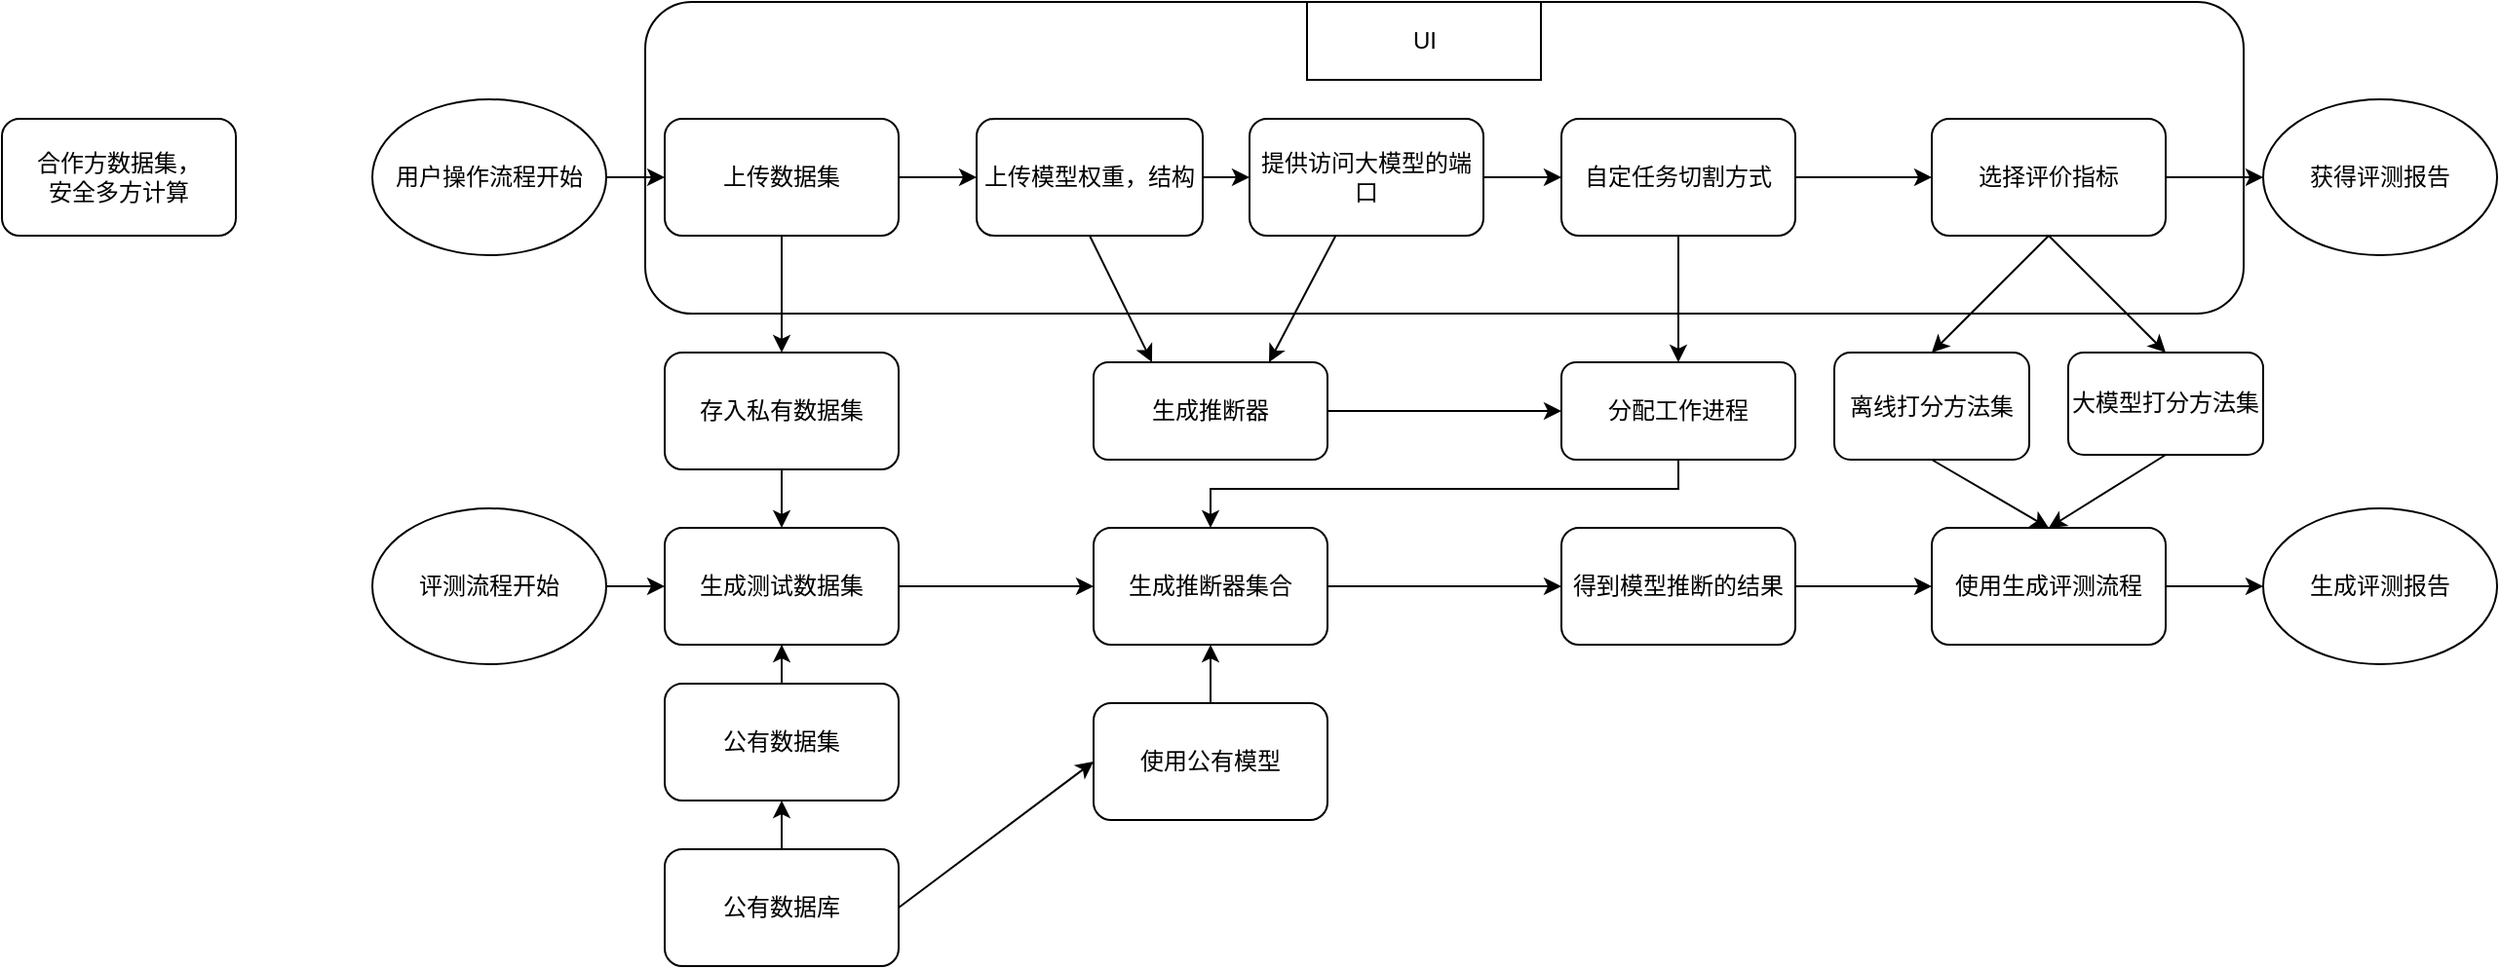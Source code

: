 <mxfile version="26.0.16">
  <diagram name="Page-1" id="VkQJBXz2Djhly3g92RTE">
    <mxGraphModel dx="1953" dy="802" grid="1" gridSize="10" guides="1" tooltips="1" connect="1" arrows="1" fold="1" page="1" pageScale="1" pageWidth="827" pageHeight="1169" math="0" shadow="0">
      <root>
        <mxCell id="0" />
        <mxCell id="1" parent="0" />
        <mxCell id="6oZYbPfHyP9pOPqMmx4x-1" value="" style="rounded=1;whiteSpace=wrap;html=1;" vertex="1" parent="1">
          <mxGeometry x="90" y="120" width="820" height="160" as="geometry" />
        </mxCell>
        <mxCell id="6oZYbPfHyP9pOPqMmx4x-2" value="UI" style="rounded=0;whiteSpace=wrap;html=1;" vertex="1" parent="1">
          <mxGeometry x="429.5" y="120" width="120" height="40" as="geometry" />
        </mxCell>
        <mxCell id="6oZYbPfHyP9pOPqMmx4x-64" value="" style="edgeStyle=orthogonalEdgeStyle;rounded=0;orthogonalLoop=1;jettySize=auto;html=1;" edge="1" parent="1" source="6oZYbPfHyP9pOPqMmx4x-3" target="6oZYbPfHyP9pOPqMmx4x-14">
          <mxGeometry relative="1" as="geometry" />
        </mxCell>
        <mxCell id="6oZYbPfHyP9pOPqMmx4x-3" value="上传数据集" style="rounded=1;whiteSpace=wrap;html=1;" vertex="1" parent="1">
          <mxGeometry x="100" y="180" width="120" height="60" as="geometry" />
        </mxCell>
        <mxCell id="6oZYbPfHyP9pOPqMmx4x-6" value="" style="endArrow=classic;html=1;rounded=0;exitX=0.5;exitY=1;exitDx=0;exitDy=0;entryX=0.5;entryY=0;entryDx=0;entryDy=0;" edge="1" parent="1" source="6oZYbPfHyP9pOPqMmx4x-3" target="6oZYbPfHyP9pOPqMmx4x-9">
          <mxGeometry width="50" height="50" relative="1" as="geometry">
            <mxPoint x="380" y="440" as="sourcePoint" />
            <mxPoint x="160" y="300" as="targetPoint" />
          </mxGeometry>
        </mxCell>
        <mxCell id="6oZYbPfHyP9pOPqMmx4x-27" value="" style="edgeStyle=orthogonalEdgeStyle;rounded=0;orthogonalLoop=1;jettySize=auto;html=1;exitX=1;exitY=0.5;exitDx=0;exitDy=0;" edge="1" parent="1" source="6oZYbPfHyP9pOPqMmx4x-8" target="6oZYbPfHyP9pOPqMmx4x-26">
          <mxGeometry relative="1" as="geometry">
            <mxPoint x="240" y="420" as="sourcePoint" />
          </mxGeometry>
        </mxCell>
        <mxCell id="6oZYbPfHyP9pOPqMmx4x-8" value="生成测试数据集" style="rounded=1;whiteSpace=wrap;html=1;" vertex="1" parent="1">
          <mxGeometry x="100" y="390" width="120" height="60" as="geometry" />
        </mxCell>
        <mxCell id="6oZYbPfHyP9pOPqMmx4x-9" value="存入私有数据集" style="rounded=1;whiteSpace=wrap;html=1;" vertex="1" parent="1">
          <mxGeometry x="100" y="300" width="120" height="60" as="geometry" />
        </mxCell>
        <mxCell id="6oZYbPfHyP9pOPqMmx4x-11" value="" style="edgeStyle=orthogonalEdgeStyle;rounded=0;orthogonalLoop=1;jettySize=auto;html=1;" edge="1" parent="1" source="6oZYbPfHyP9pOPqMmx4x-10" target="6oZYbPfHyP9pOPqMmx4x-8">
          <mxGeometry relative="1" as="geometry" />
        </mxCell>
        <mxCell id="6oZYbPfHyP9pOPqMmx4x-10" value="公有数据集" style="rounded=1;whiteSpace=wrap;html=1;" vertex="1" parent="1">
          <mxGeometry x="100" y="470" width="120" height="60" as="geometry" />
        </mxCell>
        <mxCell id="6oZYbPfHyP9pOPqMmx4x-66" value="" style="edgeStyle=orthogonalEdgeStyle;rounded=0;orthogonalLoop=1;jettySize=auto;html=1;" edge="1" parent="1" source="6oZYbPfHyP9pOPqMmx4x-14" target="6oZYbPfHyP9pOPqMmx4x-17">
          <mxGeometry relative="1" as="geometry" />
        </mxCell>
        <mxCell id="6oZYbPfHyP9pOPqMmx4x-14" value="上传模型权重，结构" style="rounded=1;whiteSpace=wrap;html=1;" vertex="1" parent="1">
          <mxGeometry x="260" y="180" width="116" height="60" as="geometry" />
        </mxCell>
        <mxCell id="6oZYbPfHyP9pOPqMmx4x-16" value="" style="edgeStyle=orthogonalEdgeStyle;rounded=0;orthogonalLoop=1;jettySize=auto;html=1;" edge="1" parent="1" source="6oZYbPfHyP9pOPqMmx4x-15" target="6oZYbPfHyP9pOPqMmx4x-10">
          <mxGeometry relative="1" as="geometry" />
        </mxCell>
        <mxCell id="6oZYbPfHyP9pOPqMmx4x-15" value="公有数据库" style="rounded=1;whiteSpace=wrap;html=1;" vertex="1" parent="1">
          <mxGeometry x="100" y="555" width="120" height="60" as="geometry" />
        </mxCell>
        <mxCell id="6oZYbPfHyP9pOPqMmx4x-67" value="" style="edgeStyle=orthogonalEdgeStyle;rounded=0;orthogonalLoop=1;jettySize=auto;html=1;" edge="1" parent="1" source="6oZYbPfHyP9pOPqMmx4x-17" target="6oZYbPfHyP9pOPqMmx4x-30">
          <mxGeometry relative="1" as="geometry" />
        </mxCell>
        <mxCell id="6oZYbPfHyP9pOPqMmx4x-17" value="提供访问大模型的端口" style="rounded=1;whiteSpace=wrap;html=1;" vertex="1" parent="1">
          <mxGeometry x="400" y="180" width="120" height="60" as="geometry" />
        </mxCell>
        <mxCell id="6oZYbPfHyP9pOPqMmx4x-33" value="" style="edgeStyle=orthogonalEdgeStyle;rounded=0;orthogonalLoop=1;jettySize=auto;html=1;" edge="1" parent="1" source="6oZYbPfHyP9pOPqMmx4x-18" target="6oZYbPfHyP9pOPqMmx4x-31">
          <mxGeometry relative="1" as="geometry" />
        </mxCell>
        <mxCell id="6oZYbPfHyP9pOPqMmx4x-18" value="生成推断器" style="rounded=1;whiteSpace=wrap;html=1;" vertex="1" parent="1">
          <mxGeometry x="320" y="305" width="120" height="50" as="geometry" />
        </mxCell>
        <mxCell id="6oZYbPfHyP9pOPqMmx4x-22" value="" style="endArrow=classic;html=1;rounded=0;entryX=0.75;entryY=0;entryDx=0;entryDy=0;" edge="1" parent="1" source="6oZYbPfHyP9pOPqMmx4x-17" target="6oZYbPfHyP9pOPqMmx4x-18">
          <mxGeometry width="50" height="50" relative="1" as="geometry">
            <mxPoint x="390" y="440" as="sourcePoint" />
            <mxPoint x="440" y="390" as="targetPoint" />
          </mxGeometry>
        </mxCell>
        <mxCell id="6oZYbPfHyP9pOPqMmx4x-23" value="" style="endArrow=classic;html=1;rounded=0;exitX=0.5;exitY=1;exitDx=0;exitDy=0;entryX=0.25;entryY=0;entryDx=0;entryDy=0;" edge="1" parent="1" source="6oZYbPfHyP9pOPqMmx4x-14" target="6oZYbPfHyP9pOPqMmx4x-18">
          <mxGeometry width="50" height="50" relative="1" as="geometry">
            <mxPoint x="390" y="440" as="sourcePoint" />
            <mxPoint x="440" y="390" as="targetPoint" />
          </mxGeometry>
        </mxCell>
        <mxCell id="6oZYbPfHyP9pOPqMmx4x-29" value="" style="edgeStyle=orthogonalEdgeStyle;rounded=0;orthogonalLoop=1;jettySize=auto;html=1;" edge="1" parent="1" source="6oZYbPfHyP9pOPqMmx4x-24" target="6oZYbPfHyP9pOPqMmx4x-26">
          <mxGeometry relative="1" as="geometry" />
        </mxCell>
        <mxCell id="6oZYbPfHyP9pOPqMmx4x-24" value="使用公有模型" style="rounded=1;whiteSpace=wrap;html=1;" vertex="1" parent="1">
          <mxGeometry x="320" y="480" width="120" height="60" as="geometry" />
        </mxCell>
        <mxCell id="6oZYbPfHyP9pOPqMmx4x-25" value="" style="endArrow=classic;html=1;rounded=0;exitX=1;exitY=0.5;exitDx=0;exitDy=0;entryX=0;entryY=0.5;entryDx=0;entryDy=0;" edge="1" parent="1" source="6oZYbPfHyP9pOPqMmx4x-15" target="6oZYbPfHyP9pOPqMmx4x-24">
          <mxGeometry width="50" height="50" relative="1" as="geometry">
            <mxPoint x="370" y="380" as="sourcePoint" />
            <mxPoint x="420" y="330" as="targetPoint" />
          </mxGeometry>
        </mxCell>
        <mxCell id="6oZYbPfHyP9pOPqMmx4x-26" value="生成推断器集合" style="rounded=1;whiteSpace=wrap;html=1;" vertex="1" parent="1">
          <mxGeometry x="320" y="390" width="120" height="60" as="geometry" />
        </mxCell>
        <mxCell id="6oZYbPfHyP9pOPqMmx4x-32" value="" style="edgeStyle=orthogonalEdgeStyle;rounded=0;orthogonalLoop=1;jettySize=auto;html=1;" edge="1" parent="1" source="6oZYbPfHyP9pOPqMmx4x-30" target="6oZYbPfHyP9pOPqMmx4x-31">
          <mxGeometry relative="1" as="geometry" />
        </mxCell>
        <mxCell id="6oZYbPfHyP9pOPqMmx4x-68" value="" style="edgeStyle=orthogonalEdgeStyle;rounded=0;orthogonalLoop=1;jettySize=auto;html=1;" edge="1" parent="1" source="6oZYbPfHyP9pOPqMmx4x-30" target="6oZYbPfHyP9pOPqMmx4x-39">
          <mxGeometry relative="1" as="geometry" />
        </mxCell>
        <mxCell id="6oZYbPfHyP9pOPqMmx4x-30" value="自定任务切割方式" style="rounded=1;whiteSpace=wrap;html=1;" vertex="1" parent="1">
          <mxGeometry x="560" y="180" width="120" height="60" as="geometry" />
        </mxCell>
        <mxCell id="6oZYbPfHyP9pOPqMmx4x-31" value="分配工作进程" style="rounded=1;whiteSpace=wrap;html=1;" vertex="1" parent="1">
          <mxGeometry x="560" y="305" width="120" height="50" as="geometry" />
        </mxCell>
        <mxCell id="6oZYbPfHyP9pOPqMmx4x-35" value="" style="endArrow=classic;html=1;rounded=0;" edge="1" parent="1" source="6oZYbPfHyP9pOPqMmx4x-26">
          <mxGeometry width="50" height="50" relative="1" as="geometry">
            <mxPoint x="390" y="440" as="sourcePoint" />
            <mxPoint x="440" y="390" as="targetPoint" />
          </mxGeometry>
        </mxCell>
        <mxCell id="6oZYbPfHyP9pOPqMmx4x-36" value="" style="endArrow=classic;html=1;rounded=0;exitX=0.5;exitY=1;exitDx=0;exitDy=0;entryX=0.5;entryY=0;entryDx=0;entryDy=0;" edge="1" parent="1" source="6oZYbPfHyP9pOPqMmx4x-9" target="6oZYbPfHyP9pOPqMmx4x-8">
          <mxGeometry width="50" height="50" relative="1" as="geometry">
            <mxPoint x="570" y="515" as="sourcePoint" />
            <mxPoint x="620" y="465" as="targetPoint" />
            <Array as="points" />
          </mxGeometry>
        </mxCell>
        <mxCell id="6oZYbPfHyP9pOPqMmx4x-37" value="" style="endArrow=classic;html=1;rounded=0;exitX=0.5;exitY=1;exitDx=0;exitDy=0;entryX=0.5;entryY=0;entryDx=0;entryDy=0;" edge="1" parent="1" source="6oZYbPfHyP9pOPqMmx4x-31" target="6oZYbPfHyP9pOPqMmx4x-26">
          <mxGeometry width="50" height="50" relative="1" as="geometry">
            <mxPoint x="390" y="440" as="sourcePoint" />
            <mxPoint x="440" y="390" as="targetPoint" />
            <Array as="points">
              <mxPoint x="620" y="370" />
              <mxPoint x="380" y="370" />
            </Array>
          </mxGeometry>
        </mxCell>
        <mxCell id="6oZYbPfHyP9pOPqMmx4x-70" value="" style="edgeStyle=orthogonalEdgeStyle;rounded=0;orthogonalLoop=1;jettySize=auto;html=1;" edge="1" parent="1" source="6oZYbPfHyP9pOPqMmx4x-39" target="6oZYbPfHyP9pOPqMmx4x-69">
          <mxGeometry relative="1" as="geometry" />
        </mxCell>
        <mxCell id="6oZYbPfHyP9pOPqMmx4x-39" value="选择评价指标" style="rounded=1;whiteSpace=wrap;html=1;" vertex="1" parent="1">
          <mxGeometry x="750" y="180" width="120" height="60" as="geometry" />
        </mxCell>
        <mxCell id="6oZYbPfHyP9pOPqMmx4x-40" value="合作方数据集，&lt;div&gt;安全多方计算&lt;/div&gt;" style="rounded=1;whiteSpace=wrap;html=1;" vertex="1" parent="1">
          <mxGeometry x="-240" y="180" width="120" height="60" as="geometry" />
        </mxCell>
        <mxCell id="6oZYbPfHyP9pOPqMmx4x-42" value="得到模型推断的结果" style="rounded=1;whiteSpace=wrap;html=1;" vertex="1" parent="1">
          <mxGeometry x="560" y="390" width="120" height="60" as="geometry" />
        </mxCell>
        <mxCell id="6oZYbPfHyP9pOPqMmx4x-43" value="" style="endArrow=classic;html=1;rounded=0;exitX=1;exitY=0.5;exitDx=0;exitDy=0;entryX=0;entryY=0.5;entryDx=0;entryDy=0;" edge="1" parent="1" source="6oZYbPfHyP9pOPqMmx4x-26" target="6oZYbPfHyP9pOPqMmx4x-42">
          <mxGeometry width="50" height="50" relative="1" as="geometry">
            <mxPoint x="480" y="440" as="sourcePoint" />
            <mxPoint x="530" y="390" as="targetPoint" />
          </mxGeometry>
        </mxCell>
        <mxCell id="6oZYbPfHyP9pOPqMmx4x-44" value="" style="endArrow=classic;html=1;rounded=0;entryX=0;entryY=0.5;entryDx=0;entryDy=0;exitX=1;exitY=0.5;exitDx=0;exitDy=0;" edge="1" parent="1" source="6oZYbPfHyP9pOPqMmx4x-46" target="6oZYbPfHyP9pOPqMmx4x-8">
          <mxGeometry width="50" height="50" relative="1" as="geometry">
            <mxPoint y="420" as="sourcePoint" />
            <mxPoint x="490" y="390" as="targetPoint" />
          </mxGeometry>
        </mxCell>
        <mxCell id="6oZYbPfHyP9pOPqMmx4x-46" value="评测流程开始" style="ellipse;whiteSpace=wrap;html=1;" vertex="1" parent="1">
          <mxGeometry x="-50" y="380" width="120" height="80" as="geometry" />
        </mxCell>
        <mxCell id="6oZYbPfHyP9pOPqMmx4x-61" value="" style="edgeStyle=orthogonalEdgeStyle;rounded=0;orthogonalLoop=1;jettySize=auto;html=1;" edge="1" parent="1" source="6oZYbPfHyP9pOPqMmx4x-49" target="6oZYbPfHyP9pOPqMmx4x-60">
          <mxGeometry relative="1" as="geometry" />
        </mxCell>
        <mxCell id="6oZYbPfHyP9pOPqMmx4x-49" value="使用生成评测流程" style="rounded=1;whiteSpace=wrap;html=1;" vertex="1" parent="1">
          <mxGeometry x="750" y="390" width="120" height="60" as="geometry" />
        </mxCell>
        <mxCell id="6oZYbPfHyP9pOPqMmx4x-51" value="离线打分方法集" style="rounded=1;whiteSpace=wrap;html=1;" vertex="1" parent="1">
          <mxGeometry x="700" y="300" width="100" height="55" as="geometry" />
        </mxCell>
        <mxCell id="6oZYbPfHyP9pOPqMmx4x-52" value="大模型打分方法集" style="rounded=1;whiteSpace=wrap;html=1;" vertex="1" parent="1">
          <mxGeometry x="820" y="300" width="100" height="52.5" as="geometry" />
        </mxCell>
        <mxCell id="6oZYbPfHyP9pOPqMmx4x-54" value="" style="endArrow=classic;html=1;rounded=0;exitX=0.5;exitY=1;exitDx=0;exitDy=0;entryX=0.5;entryY=0;entryDx=0;entryDy=0;" edge="1" parent="1" source="6oZYbPfHyP9pOPqMmx4x-39" target="6oZYbPfHyP9pOPqMmx4x-51">
          <mxGeometry width="50" height="50" relative="1" as="geometry">
            <mxPoint x="470" y="440" as="sourcePoint" />
            <mxPoint x="520" y="390" as="targetPoint" />
          </mxGeometry>
        </mxCell>
        <mxCell id="6oZYbPfHyP9pOPqMmx4x-55" value="" style="endArrow=classic;html=1;rounded=0;exitX=0.5;exitY=1;exitDx=0;exitDy=0;entryX=0.5;entryY=0;entryDx=0;entryDy=0;" edge="1" parent="1" source="6oZYbPfHyP9pOPqMmx4x-39" target="6oZYbPfHyP9pOPqMmx4x-52">
          <mxGeometry width="50" height="50" relative="1" as="geometry">
            <mxPoint x="470" y="440" as="sourcePoint" />
            <mxPoint x="520" y="390" as="targetPoint" />
          </mxGeometry>
        </mxCell>
        <mxCell id="6oZYbPfHyP9pOPqMmx4x-56" value="" style="endArrow=classic;html=1;rounded=0;exitX=0.5;exitY=1;exitDx=0;exitDy=0;entryX=0.5;entryY=0;entryDx=0;entryDy=0;" edge="1" parent="1" source="6oZYbPfHyP9pOPqMmx4x-51" target="6oZYbPfHyP9pOPqMmx4x-49">
          <mxGeometry width="50" height="50" relative="1" as="geometry">
            <mxPoint x="470" y="440" as="sourcePoint" />
            <mxPoint x="520" y="390" as="targetPoint" />
          </mxGeometry>
        </mxCell>
        <mxCell id="6oZYbPfHyP9pOPqMmx4x-57" value="" style="endArrow=classic;html=1;rounded=0;exitX=0.5;exitY=1;exitDx=0;exitDy=0;entryX=0.5;entryY=0;entryDx=0;entryDy=0;" edge="1" parent="1" source="6oZYbPfHyP9pOPqMmx4x-52" target="6oZYbPfHyP9pOPqMmx4x-49">
          <mxGeometry width="50" height="50" relative="1" as="geometry">
            <mxPoint x="470" y="440" as="sourcePoint" />
            <mxPoint x="520" y="390" as="targetPoint" />
          </mxGeometry>
        </mxCell>
        <mxCell id="6oZYbPfHyP9pOPqMmx4x-58" value="" style="endArrow=classic;html=1;rounded=0;exitX=1;exitY=0.5;exitDx=0;exitDy=0;entryX=0;entryY=0.5;entryDx=0;entryDy=0;" edge="1" parent="1" source="6oZYbPfHyP9pOPqMmx4x-42" target="6oZYbPfHyP9pOPqMmx4x-49">
          <mxGeometry width="50" height="50" relative="1" as="geometry">
            <mxPoint x="470" y="440" as="sourcePoint" />
            <mxPoint x="520" y="390" as="targetPoint" />
          </mxGeometry>
        </mxCell>
        <mxCell id="6oZYbPfHyP9pOPqMmx4x-60" value="生成评测报告" style="ellipse;whiteSpace=wrap;html=1;" vertex="1" parent="1">
          <mxGeometry x="920" y="380" width="120" height="80" as="geometry" />
        </mxCell>
        <mxCell id="6oZYbPfHyP9pOPqMmx4x-63" value="" style="edgeStyle=orthogonalEdgeStyle;rounded=0;orthogonalLoop=1;jettySize=auto;html=1;" edge="1" parent="1" source="6oZYbPfHyP9pOPqMmx4x-62" target="6oZYbPfHyP9pOPqMmx4x-3">
          <mxGeometry relative="1" as="geometry" />
        </mxCell>
        <mxCell id="6oZYbPfHyP9pOPqMmx4x-62" value="用户操作流程开始" style="ellipse;whiteSpace=wrap;html=1;" vertex="1" parent="1">
          <mxGeometry x="-50" y="170" width="120" height="80" as="geometry" />
        </mxCell>
        <mxCell id="6oZYbPfHyP9pOPqMmx4x-69" value="获得评测报告" style="ellipse;whiteSpace=wrap;html=1;" vertex="1" parent="1">
          <mxGeometry x="920" y="170" width="120" height="80" as="geometry" />
        </mxCell>
      </root>
    </mxGraphModel>
  </diagram>
</mxfile>
